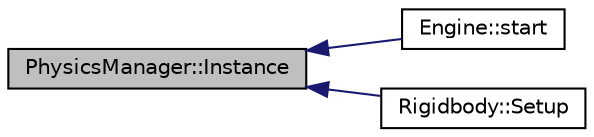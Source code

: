 digraph "PhysicsManager::Instance"
{
  edge [fontname="Helvetica",fontsize="10",labelfontname="Helvetica",labelfontsize="10"];
  node [fontname="Helvetica",fontsize="10",shape=record];
  rankdir="LR";
  Node1 [label="PhysicsManager::Instance",height=0.2,width=0.4,color="black", fillcolor="grey75", style="filled", fontcolor="black"];
  Node1 -> Node2 [dir="back",color="midnightblue",fontsize="10",style="solid",fontname="Helvetica"];
  Node2 [label="Engine::start",height=0.2,width=0.4,color="black", fillcolor="white", style="filled",URL="$class_engine.html#a4d8066dd213a03f5420d1bf60f150ca7"];
  Node1 -> Node3 [dir="back",color="midnightblue",fontsize="10",style="solid",fontname="Helvetica"];
  Node3 [label="Rigidbody::Setup",height=0.2,width=0.4,color="black", fillcolor="white", style="filled",URL="$class_rigidbody.html#ad68857e87ad5261bab1adc3ad2d9ee3f"];
}
